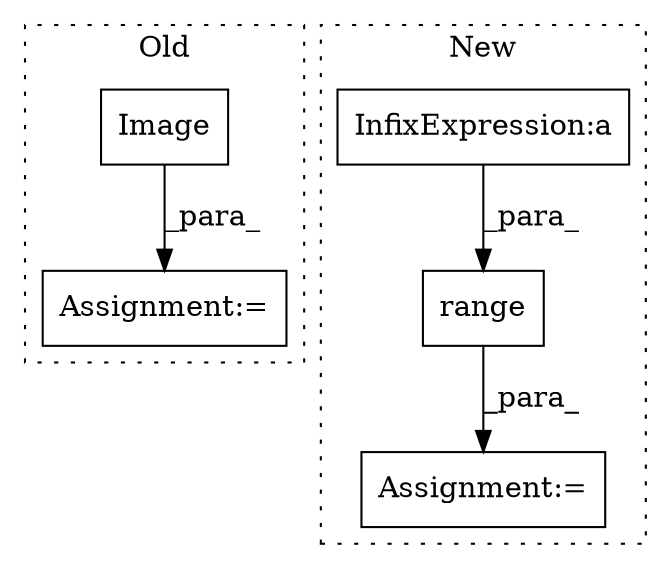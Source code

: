 digraph G {
subgraph cluster0 {
1 [label="Image" a="32" s="13602,13701" l="6,1" shape="box"];
5 [label="Assignment:=" a="7" s="13590" l="12" shape="box"];
label = "Old";
style="dotted";
}
subgraph cluster1 {
2 [label="range" a="32" s="14063,14081" l="6,1" shape="box"];
3 [label="InfixExpression:a" a="27" s="14077" l="3" shape="box"];
4 [label="Assignment:=" a="7" s="13997,14082" l="57,2" shape="box"];
label = "New";
style="dotted";
}
1 -> 5 [label="_para_"];
2 -> 4 [label="_para_"];
3 -> 2 [label="_para_"];
}